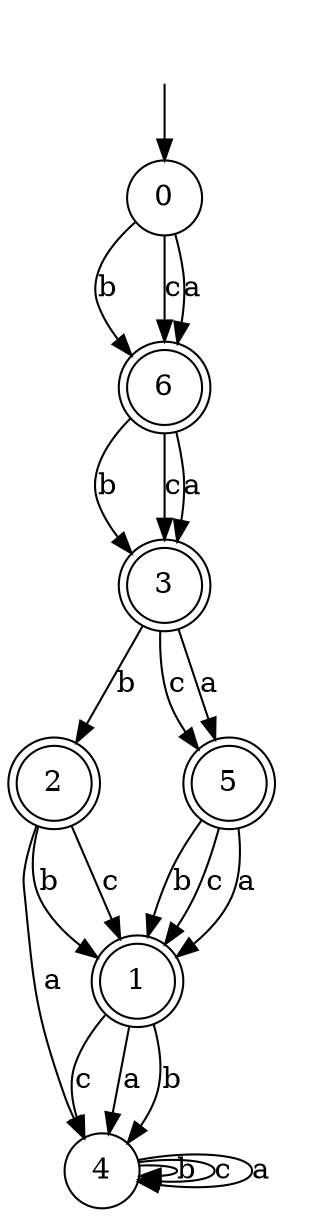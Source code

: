digraph g {
__start [label=""shape=none]
	0[shape="circle" label="0"]
	1[shape="doublecircle" label="1"]
	2[shape="doublecircle" label="2"]
	3[shape="doublecircle" label="3"]
	4[shape="circle" label="4"]
	5[shape="doublecircle" label="5"]
	6[shape="doublecircle" label="6"]
__start -> 0
	0->6 [label="b"]
	0->6 [label="c"]
	0->6 [label="a"]
	1->4 [label="b"]
	1->4 [label="c"]
	1->4 [label="a"]
	2->1 [label="b"]
	2->1 [label="c"]
	2->4 [label="a"]
	3->2 [label="b"]
	3->5 [label="c"]
	3->5 [label="a"]
	4->4 [label="b"]
	4->4 [label="c"]
	4->4 [label="a"]
	5->1 [label="b"]
	5->1 [label="c"]
	5->1 [label="a"]
	6->3 [label="b"]
	6->3 [label="c"]
	6->3 [label="a"]
}